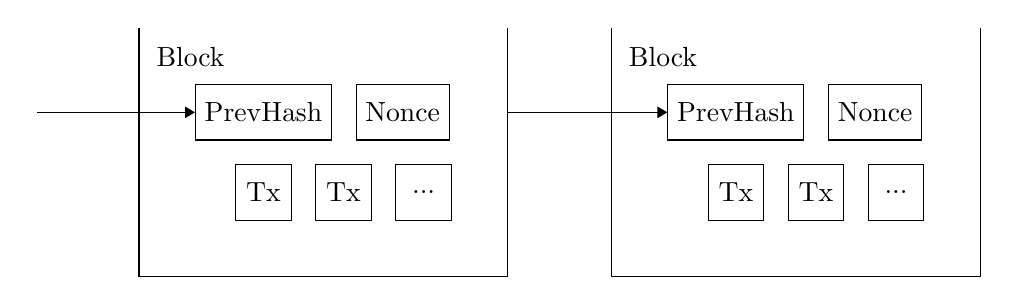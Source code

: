 \usetikzlibrary{
    arrows.meta,% [>=Triangle]
    fit,        % [fit=...]
    positioning % [right=of ...]
}

\begin{tikzpicture}[>=Triangle]

\tikzset{box/.style={draw, minimum size=2em, text centered},
    container/.style={inner sep=20pt}
}

\foreach \i / \x in {0/-3, 1/3} {
    \node (P\i-PrevHash) [box] at (\x, 1) {PrevHash};
    \node (Nonce) [box] [right=0.3cm of P\i-PrevHash] {Nonce};
    \node (Tx1) [box] [below=0.3cm of P\i-PrevHash]{Tx};
    \node (Tx2) [box] [right=0.3cm of Tx1] {Tx};
    \node (Tx3) [box] [right=0.3cm of Tx2] {...};
    \node (P\i-Container) [container] [label={[shift={(8ex,-4ex)}]north west:Block}, fit=(P\i-PrevHash)(Tx1)(Tx2)(Tx3)] {};
    \draw (P\i-Container.north west) -- (P\i-Container.south west) -- (P\i-Container.south east) -- (P\i-Container.north east);
}

\draw [<-] (P0-PrevHash.west) --+ (-2, 0);
\draw [->] (P0-Container.east |- P1-PrevHash.west) -- (P1-PrevHash.west);
\end{tikzpicture}